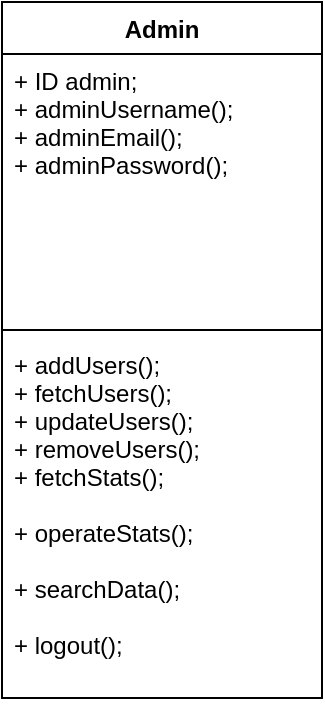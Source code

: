 <mxfile>
    <diagram id="8nsOS5Pobd4VxMb3ovLx" name="Page-1">
        <mxGraphModel dx="864" dy="506" grid="1" gridSize="10" guides="1" tooltips="1" connect="1" arrows="1" fold="1" page="1" pageScale="1" pageWidth="827" pageHeight="1169" math="0" shadow="0">
            <root>
                <mxCell id="0"/>
                <mxCell id="1" parent="0"/>
                <mxCell id="11" value="Admin" style="swimlane;fontStyle=1;align=center;verticalAlign=top;childLayout=stackLayout;horizontal=1;startSize=26;horizontalStack=0;resizeParent=1;resizeParentMax=0;resizeLast=0;collapsible=1;marginBottom=0;" vertex="1" parent="1">
                    <mxGeometry x="30" y="70" width="160" height="348" as="geometry"/>
                </mxCell>
                <mxCell id="12" value="+ ID admin;&#10;+ adminUsername();&#10;+ adminEmail();&#10;+ adminPassword();&#10;&#10;" style="text;strokeColor=none;fillColor=none;align=left;verticalAlign=top;spacingLeft=4;spacingRight=4;overflow=hidden;rotatable=0;points=[[0,0.5],[1,0.5]];portConstraint=eastwest;" vertex="1" parent="11">
                    <mxGeometry y="26" width="160" height="134" as="geometry"/>
                </mxCell>
                <mxCell id="13" value="" style="line;strokeWidth=1;fillColor=none;align=left;verticalAlign=middle;spacingTop=-1;spacingLeft=3;spacingRight=3;rotatable=0;labelPosition=right;points=[];portConstraint=eastwest;" vertex="1" parent="11">
                    <mxGeometry y="160" width="160" height="8" as="geometry"/>
                </mxCell>
                <mxCell id="14" value="+ addUsers();&#10;+ fetchUsers();&#10;+ updateUsers();&#10;+ removeUsers();&#10;+ fetchStats();&#10;&#10;+ operateStats();&#10;&#10;+ searchData();&#10;&#10;+ logout();&#10;" style="text;strokeColor=none;fillColor=none;align=left;verticalAlign=top;spacingLeft=4;spacingRight=4;overflow=hidden;rotatable=0;points=[[0,0.5],[1,0.5]];portConstraint=eastwest;" vertex="1" parent="11">
                    <mxGeometry y="168" width="160" height="180" as="geometry"/>
                </mxCell>
            </root>
        </mxGraphModel>
    </diagram>
</mxfile>